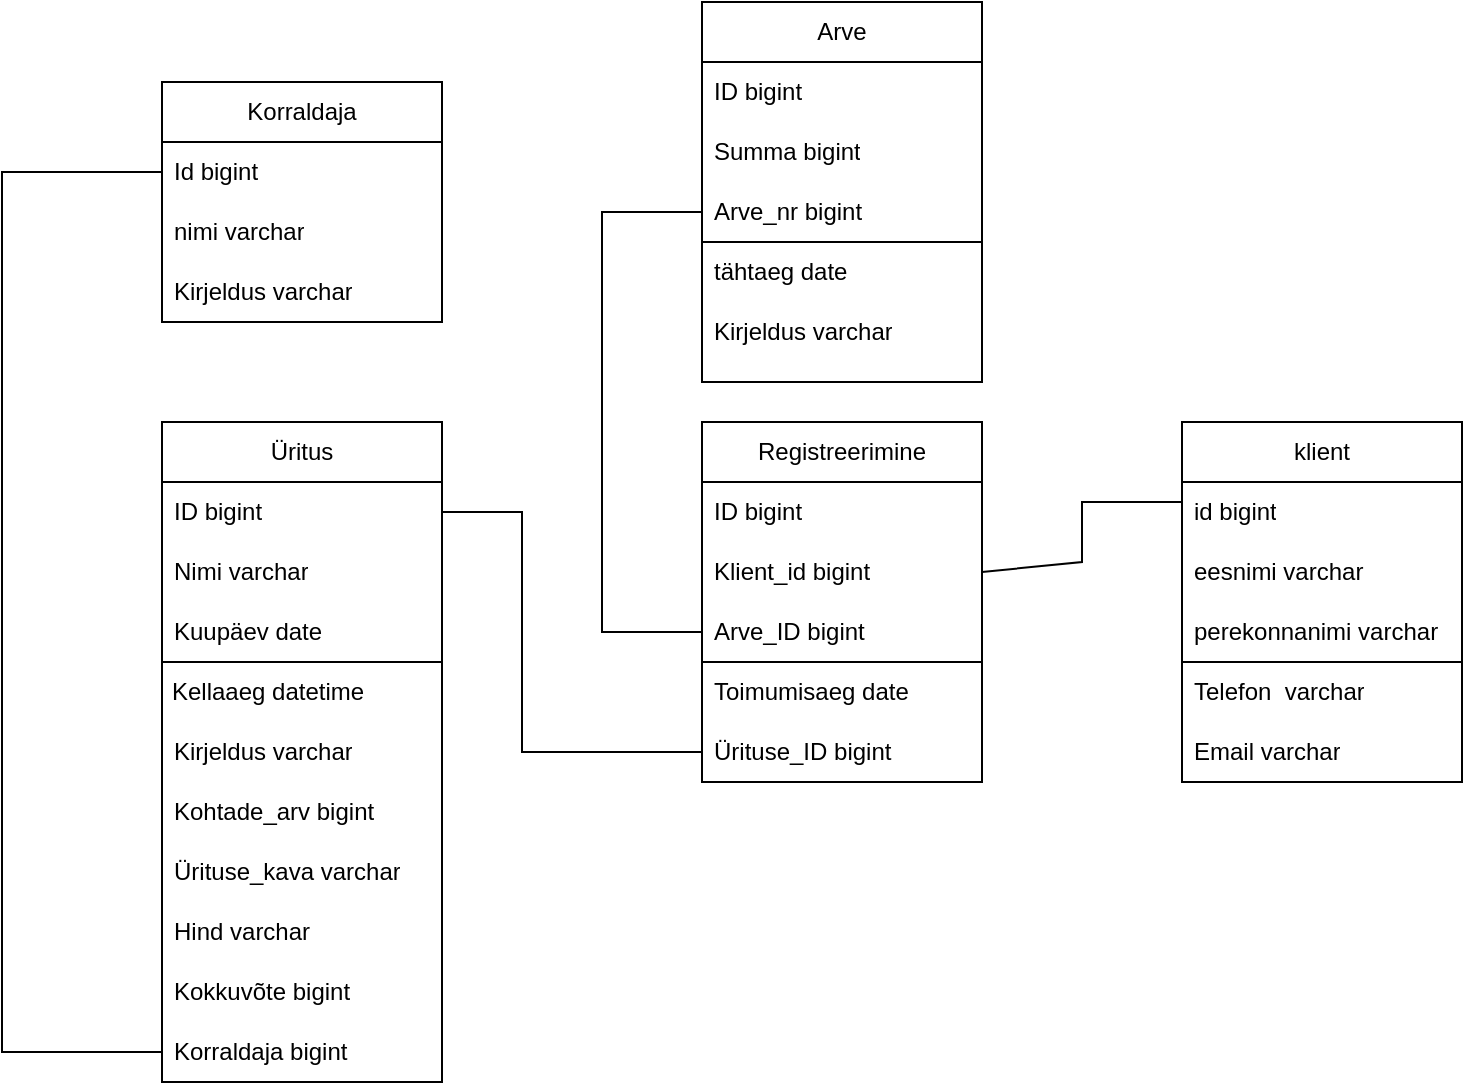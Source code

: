 <mxfile version="24.7.17">
  <diagram name="Page-1" id="F2pQVaJQLC36iJMTJkv0">
    <mxGraphModel dx="792" dy="1131" grid="1" gridSize="10" guides="1" tooltips="1" connect="1" arrows="1" fold="1" page="1" pageScale="1" pageWidth="850" pageHeight="1100" math="0" shadow="0">
      <root>
        <mxCell id="0" />
        <mxCell id="1" parent="0" />
        <mxCell id="xX7EJzKHDdbmdir9sHXA-45" value="" style="rounded=0;whiteSpace=wrap;html=1;fillColor=none;" parent="1" vertex="1">
          <mxGeometry x="450" y="160" width="140" height="70" as="geometry" />
        </mxCell>
        <mxCell id="xX7EJzKHDdbmdir9sHXA-43" value="" style="rounded=0;whiteSpace=wrap;html=1;fillColor=none;" parent="1" vertex="1">
          <mxGeometry x="690" y="370" width="140" height="60" as="geometry" />
        </mxCell>
        <mxCell id="xX7EJzKHDdbmdir9sHXA-42" value="" style="rounded=0;whiteSpace=wrap;html=1;fillColor=none;" parent="1" vertex="1">
          <mxGeometry x="450" y="370" width="140" height="60" as="geometry" />
        </mxCell>
        <mxCell id="xX7EJzKHDdbmdir9sHXA-41" value="" style="rounded=0;whiteSpace=wrap;html=1;fillColor=none;" parent="1" vertex="1">
          <mxGeometry x="180" y="370" width="140" height="210" as="geometry" />
        </mxCell>
        <mxCell id="xX7EJzKHDdbmdir9sHXA-1" value="Korraldaja" style="swimlane;fontStyle=0;childLayout=stackLayout;horizontal=1;startSize=30;horizontalStack=0;resizeParent=1;resizeParentMax=0;resizeLast=0;collapsible=1;marginBottom=0;whiteSpace=wrap;html=1;" parent="1" vertex="1">
          <mxGeometry x="180" y="80" width="140" height="120" as="geometry" />
        </mxCell>
        <mxCell id="xX7EJzKHDdbmdir9sHXA-2" value="&lt;span style=&quot;background-color: initial;&quot;&gt;Id bigint&lt;/span&gt;" style="text;strokeColor=none;fillColor=none;align=left;verticalAlign=middle;spacingLeft=4;spacingRight=4;overflow=hidden;points=[[0,0.5],[1,0.5]];portConstraint=eastwest;rotatable=0;whiteSpace=wrap;html=1;" parent="xX7EJzKHDdbmdir9sHXA-1" vertex="1">
          <mxGeometry y="30" width="140" height="30" as="geometry" />
        </mxCell>
        <mxCell id="xX7EJzKHDdbmdir9sHXA-3" value="nimi varchar" style="text;strokeColor=none;fillColor=none;align=left;verticalAlign=middle;spacingLeft=4;spacingRight=4;overflow=hidden;points=[[0,0.5],[1,0.5]];portConstraint=eastwest;rotatable=0;whiteSpace=wrap;html=1;" parent="xX7EJzKHDdbmdir9sHXA-1" vertex="1">
          <mxGeometry y="60" width="140" height="30" as="geometry" />
        </mxCell>
        <mxCell id="xX7EJzKHDdbmdir9sHXA-4" value="Kirjeldus varchar" style="text;strokeColor=none;fillColor=none;align=left;verticalAlign=middle;spacingLeft=4;spacingRight=4;overflow=hidden;points=[[0,0.5],[1,0.5]];portConstraint=eastwest;rotatable=0;whiteSpace=wrap;html=1;" parent="xX7EJzKHDdbmdir9sHXA-1" vertex="1">
          <mxGeometry y="90" width="140" height="30" as="geometry" />
        </mxCell>
        <mxCell id="xX7EJzKHDdbmdir9sHXA-5" value="Arve" style="swimlane;fontStyle=0;childLayout=stackLayout;horizontal=1;startSize=30;horizontalStack=0;resizeParent=1;resizeParentMax=0;resizeLast=0;collapsible=1;marginBottom=0;whiteSpace=wrap;html=1;" parent="1" vertex="1">
          <mxGeometry x="450" y="40" width="140" height="120" as="geometry" />
        </mxCell>
        <mxCell id="xX7EJzKHDdbmdir9sHXA-6" value="ID bigint" style="text;strokeColor=none;fillColor=none;align=left;verticalAlign=middle;spacingLeft=4;spacingRight=4;overflow=hidden;points=[[0,0.5],[1,0.5]];portConstraint=eastwest;rotatable=0;whiteSpace=wrap;html=1;" parent="xX7EJzKHDdbmdir9sHXA-5" vertex="1">
          <mxGeometry y="30" width="140" height="30" as="geometry" />
        </mxCell>
        <mxCell id="xX7EJzKHDdbmdir9sHXA-7" value="Summa bigint" style="text;strokeColor=none;fillColor=none;align=left;verticalAlign=middle;spacingLeft=4;spacingRight=4;overflow=hidden;points=[[0,0.5],[1,0.5]];portConstraint=eastwest;rotatable=0;whiteSpace=wrap;html=1;" parent="xX7EJzKHDdbmdir9sHXA-5" vertex="1">
          <mxGeometry y="60" width="140" height="30" as="geometry" />
        </mxCell>
        <mxCell id="xX7EJzKHDdbmdir9sHXA-8" value="Arve_nr bigint" style="text;strokeColor=none;fillColor=none;align=left;verticalAlign=middle;spacingLeft=4;spacingRight=4;overflow=hidden;points=[[0,0.5],[1,0.5]];portConstraint=eastwest;rotatable=0;whiteSpace=wrap;html=1;" parent="xX7EJzKHDdbmdir9sHXA-5" vertex="1">
          <mxGeometry y="90" width="140" height="30" as="geometry" />
        </mxCell>
        <mxCell id="xX7EJzKHDdbmdir9sHXA-9" value="Üritus" style="swimlane;fontStyle=0;childLayout=stackLayout;horizontal=1;startSize=30;horizontalStack=0;resizeParent=1;resizeParentMax=0;resizeLast=0;collapsible=1;marginBottom=0;whiteSpace=wrap;html=1;" parent="1" vertex="1">
          <mxGeometry x="180" y="250" width="140" height="120" as="geometry" />
        </mxCell>
        <mxCell id="xX7EJzKHDdbmdir9sHXA-10" value="ID bigint" style="text;strokeColor=none;fillColor=none;align=left;verticalAlign=middle;spacingLeft=4;spacingRight=4;overflow=hidden;points=[[0,0.5],[1,0.5]];portConstraint=eastwest;rotatable=0;whiteSpace=wrap;html=1;" parent="xX7EJzKHDdbmdir9sHXA-9" vertex="1">
          <mxGeometry y="30" width="140" height="30" as="geometry" />
        </mxCell>
        <mxCell id="xX7EJzKHDdbmdir9sHXA-11" value="Nimi varchar" style="text;strokeColor=none;fillColor=none;align=left;verticalAlign=middle;spacingLeft=4;spacingRight=4;overflow=hidden;points=[[0,0.5],[1,0.5]];portConstraint=eastwest;rotatable=0;whiteSpace=wrap;html=1;" parent="xX7EJzKHDdbmdir9sHXA-9" vertex="1">
          <mxGeometry y="60" width="140" height="30" as="geometry" />
        </mxCell>
        <mxCell id="xX7EJzKHDdbmdir9sHXA-12" value="Kuupäev date" style="text;strokeColor=none;fillColor=none;align=left;verticalAlign=middle;spacingLeft=4;spacingRight=4;overflow=hidden;points=[[0,0.5],[1,0.5]];portConstraint=eastwest;rotatable=0;whiteSpace=wrap;html=1;" parent="xX7EJzKHDdbmdir9sHXA-9" vertex="1">
          <mxGeometry y="90" width="140" height="30" as="geometry" />
        </mxCell>
        <mxCell id="xX7EJzKHDdbmdir9sHXA-13" value="Registreerimine" style="swimlane;fontStyle=0;childLayout=stackLayout;horizontal=1;startSize=30;horizontalStack=0;resizeParent=1;resizeParentMax=0;resizeLast=0;collapsible=1;marginBottom=0;whiteSpace=wrap;html=1;" parent="1" vertex="1">
          <mxGeometry x="450" y="250" width="140" height="120" as="geometry" />
        </mxCell>
        <mxCell id="xX7EJzKHDdbmdir9sHXA-14" value="ID bigint" style="text;strokeColor=none;fillColor=none;align=left;verticalAlign=middle;spacingLeft=4;spacingRight=4;overflow=hidden;points=[[0,0.5],[1,0.5]];portConstraint=eastwest;rotatable=0;whiteSpace=wrap;html=1;" parent="xX7EJzKHDdbmdir9sHXA-13" vertex="1">
          <mxGeometry y="30" width="140" height="30" as="geometry" />
        </mxCell>
        <mxCell id="xX7EJzKHDdbmdir9sHXA-15" value="Klient_id bigint" style="text;strokeColor=none;fillColor=none;align=left;verticalAlign=middle;spacingLeft=4;spacingRight=4;overflow=hidden;points=[[0,0.5],[1,0.5]];portConstraint=eastwest;rotatable=0;whiteSpace=wrap;html=1;" parent="xX7EJzKHDdbmdir9sHXA-13" vertex="1">
          <mxGeometry y="60" width="140" height="30" as="geometry" />
        </mxCell>
        <mxCell id="xX7EJzKHDdbmdir9sHXA-16" value="Arve_ID bigint&amp;nbsp;" style="text;strokeColor=none;fillColor=none;align=left;verticalAlign=middle;spacingLeft=4;spacingRight=4;overflow=hidden;points=[[0,0.5],[1,0.5]];portConstraint=eastwest;rotatable=0;whiteSpace=wrap;html=1;" parent="xX7EJzKHDdbmdir9sHXA-13" vertex="1">
          <mxGeometry y="90" width="140" height="30" as="geometry" />
        </mxCell>
        <mxCell id="xX7EJzKHDdbmdir9sHXA-17" value="klient" style="swimlane;fontStyle=0;childLayout=stackLayout;horizontal=1;startSize=30;horizontalStack=0;resizeParent=1;resizeParentMax=0;resizeLast=0;collapsible=1;marginBottom=0;whiteSpace=wrap;html=1;fillColor=none;" parent="1" vertex="1">
          <mxGeometry x="690" y="250" width="140" height="120" as="geometry" />
        </mxCell>
        <mxCell id="xX7EJzKHDdbmdir9sHXA-18" value="id bigint" style="text;strokeColor=none;fillColor=none;align=left;verticalAlign=middle;spacingLeft=4;spacingRight=4;overflow=hidden;points=[[0,0.5],[1,0.5]];portConstraint=eastwest;rotatable=0;whiteSpace=wrap;html=1;" parent="xX7EJzKHDdbmdir9sHXA-17" vertex="1">
          <mxGeometry y="30" width="140" height="30" as="geometry" />
        </mxCell>
        <mxCell id="xX7EJzKHDdbmdir9sHXA-19" value="eesnimi varchar" style="text;strokeColor=none;fillColor=none;align=left;verticalAlign=middle;spacingLeft=4;spacingRight=4;overflow=hidden;points=[[0,0.5],[1,0.5]];portConstraint=eastwest;rotatable=0;whiteSpace=wrap;html=1;" parent="xX7EJzKHDdbmdir9sHXA-17" vertex="1">
          <mxGeometry y="60" width="140" height="30" as="geometry" />
        </mxCell>
        <mxCell id="xX7EJzKHDdbmdir9sHXA-20" value="perekonnanimi varchar" style="text;strokeColor=none;fillColor=none;align=left;verticalAlign=middle;spacingLeft=4;spacingRight=4;overflow=hidden;points=[[0,0.5],[1,0.5]];portConstraint=eastwest;rotatable=0;whiteSpace=wrap;html=1;" parent="xX7EJzKHDdbmdir9sHXA-17" vertex="1">
          <mxGeometry y="90" width="140" height="30" as="geometry" />
        </mxCell>
        <mxCell id="xX7EJzKHDdbmdir9sHXA-21" value="Telefon&amp;nbsp; varchar" style="text;strokeColor=none;fillColor=none;align=left;verticalAlign=middle;spacingLeft=4;spacingRight=4;overflow=hidden;points=[[0,0.5],[1,0.5]];portConstraint=eastwest;rotatable=0;whiteSpace=wrap;html=1;" parent="1" vertex="1">
          <mxGeometry x="690" y="370" width="140" height="30" as="geometry" />
        </mxCell>
        <mxCell id="xX7EJzKHDdbmdir9sHXA-22" value="Email varchar" style="text;strokeColor=none;fillColor=none;align=left;verticalAlign=middle;spacingLeft=4;spacingRight=4;overflow=hidden;points=[[0,0.5],[1,0.5]];portConstraint=eastwest;rotatable=0;whiteSpace=wrap;html=1;" parent="1" vertex="1">
          <mxGeometry x="690" y="400" width="140" height="30" as="geometry" />
        </mxCell>
        <mxCell id="xX7EJzKHDdbmdir9sHXA-24" value="Toimumisaeg date" style="text;strokeColor=none;fillColor=none;align=left;verticalAlign=middle;spacingLeft=4;spacingRight=4;overflow=hidden;points=[[0,0.5],[1,0.5]];portConstraint=eastwest;rotatable=0;whiteSpace=wrap;html=1;" parent="1" vertex="1">
          <mxGeometry x="450" y="370" width="140" height="30" as="geometry" />
        </mxCell>
        <mxCell id="xX7EJzKHDdbmdir9sHXA-25" value="Ürituse_ID bigint" style="text;strokeColor=none;fillColor=none;align=left;verticalAlign=middle;spacingLeft=4;spacingRight=4;overflow=hidden;points=[[0,0.5],[1,0.5]];portConstraint=eastwest;rotatable=0;whiteSpace=wrap;html=1;" parent="1" vertex="1">
          <mxGeometry x="450" y="400" width="140" height="30" as="geometry" />
        </mxCell>
        <mxCell id="xX7EJzKHDdbmdir9sHXA-27" value="Kellaaeg datetime" style="text;strokeColor=none;fillColor=none;align=left;verticalAlign=middle;spacingLeft=4;spacingRight=4;overflow=hidden;points=[[0,0.5],[1,0.5]];portConstraint=eastwest;rotatable=0;whiteSpace=wrap;html=1;" parent="1" vertex="1">
          <mxGeometry x="179" y="370" width="140" height="30" as="geometry" />
        </mxCell>
        <mxCell id="xX7EJzKHDdbmdir9sHXA-28" value="Kirjeldus varchar" style="text;strokeColor=none;fillColor=none;align=left;verticalAlign=middle;spacingLeft=4;spacingRight=4;overflow=hidden;points=[[0,0.5],[1,0.5]];portConstraint=eastwest;rotatable=0;whiteSpace=wrap;html=1;" parent="1" vertex="1">
          <mxGeometry x="180" y="400" width="140" height="30" as="geometry" />
        </mxCell>
        <mxCell id="xX7EJzKHDdbmdir9sHXA-29" value="Kohtade_arv bigint" style="text;strokeColor=none;fillColor=none;align=left;verticalAlign=middle;spacingLeft=4;spacingRight=4;overflow=hidden;points=[[0,0.5],[1,0.5]];portConstraint=eastwest;rotatable=0;whiteSpace=wrap;html=1;" parent="1" vertex="1">
          <mxGeometry x="180" y="430" width="140" height="30" as="geometry" />
        </mxCell>
        <mxCell id="xX7EJzKHDdbmdir9sHXA-30" value="Ürituse_kava varchar" style="text;strokeColor=none;fillColor=none;align=left;verticalAlign=middle;spacingLeft=4;spacingRight=4;overflow=hidden;points=[[0,0.5],[1,0.5]];portConstraint=eastwest;rotatable=0;whiteSpace=wrap;html=1;" parent="1" vertex="1">
          <mxGeometry x="180" y="460" width="140" height="30" as="geometry" />
        </mxCell>
        <mxCell id="xX7EJzKHDdbmdir9sHXA-31" value="Hind varchar" style="text;strokeColor=none;fillColor=none;align=left;verticalAlign=middle;spacingLeft=4;spacingRight=4;overflow=hidden;points=[[0,0.5],[1,0.5]];portConstraint=eastwest;rotatable=0;whiteSpace=wrap;html=1;" parent="1" vertex="1">
          <mxGeometry x="180" y="490" width="140" height="30" as="geometry" />
        </mxCell>
        <mxCell id="xX7EJzKHDdbmdir9sHXA-32" value="Kokkuvõte bigint" style="text;strokeColor=none;fillColor=none;align=left;verticalAlign=middle;spacingLeft=4;spacingRight=4;overflow=hidden;points=[[0,0.5],[1,0.5]];portConstraint=eastwest;rotatable=0;whiteSpace=wrap;html=1;" parent="1" vertex="1">
          <mxGeometry x="180" y="520" width="140" height="30" as="geometry" />
        </mxCell>
        <mxCell id="xX7EJzKHDdbmdir9sHXA-33" value="Korraldaja bigint" style="text;strokeColor=none;fillColor=none;align=left;verticalAlign=middle;spacingLeft=4;spacingRight=4;overflow=hidden;points=[[0,0.5],[1,0.5]];portConstraint=eastwest;rotatable=0;whiteSpace=wrap;html=1;" parent="1" vertex="1">
          <mxGeometry x="180" y="550" width="140" height="30" as="geometry" />
        </mxCell>
        <mxCell id="xX7EJzKHDdbmdir9sHXA-34" value="tähtaeg date" style="text;strokeColor=none;fillColor=none;align=left;verticalAlign=middle;spacingLeft=4;spacingRight=4;overflow=hidden;points=[[0,0.5],[1,0.5]];portConstraint=eastwest;rotatable=0;whiteSpace=wrap;html=1;" parent="1" vertex="1">
          <mxGeometry x="450" y="160" width="140" height="30" as="geometry" />
        </mxCell>
        <mxCell id="xX7EJzKHDdbmdir9sHXA-35" value="Kirjeldus varchar" style="text;strokeColor=none;fillColor=none;align=left;verticalAlign=middle;spacingLeft=4;spacingRight=4;overflow=hidden;points=[[0,0.5],[1,0.5]];portConstraint=eastwest;rotatable=0;whiteSpace=wrap;html=1;" parent="1" vertex="1">
          <mxGeometry x="450" y="190" width="140" height="30" as="geometry" />
        </mxCell>
        <mxCell id="xX7EJzKHDdbmdir9sHXA-36" value="" style="endArrow=none;html=1;rounded=0;exitX=1;exitY=0.5;exitDx=0;exitDy=0;" parent="1" source="xX7EJzKHDdbmdir9sHXA-15" edge="1">
          <mxGeometry width="50" height="50" relative="1" as="geometry">
            <mxPoint x="640" y="340" as="sourcePoint" />
            <mxPoint x="690" y="290" as="targetPoint" />
            <Array as="points">
              <mxPoint x="640" y="320" />
              <mxPoint x="640" y="290" />
            </Array>
          </mxGeometry>
        </mxCell>
        <mxCell id="xX7EJzKHDdbmdir9sHXA-37" value="" style="endArrow=none;html=1;rounded=0;entryX=0;entryY=0.5;entryDx=0;entryDy=0;exitX=0;exitY=0.5;exitDx=0;exitDy=0;" parent="1" source="xX7EJzKHDdbmdir9sHXA-8" target="xX7EJzKHDdbmdir9sHXA-16" edge="1">
          <mxGeometry width="50" height="50" relative="1" as="geometry">
            <mxPoint x="400" y="120" as="sourcePoint" />
            <mxPoint x="420" y="300" as="targetPoint" />
            <Array as="points">
              <mxPoint x="400" y="145" />
              <mxPoint x="400" y="355" />
            </Array>
          </mxGeometry>
        </mxCell>
        <mxCell id="xX7EJzKHDdbmdir9sHXA-38" value="" style="endArrow=none;html=1;rounded=0;entryX=0;entryY=0.5;entryDx=0;entryDy=0;exitX=1;exitY=0.5;exitDx=0;exitDy=0;" parent="1" source="xX7EJzKHDdbmdir9sHXA-10" target="xX7EJzKHDdbmdir9sHXA-25" edge="1">
          <mxGeometry width="50" height="50" relative="1" as="geometry">
            <mxPoint x="360" y="300" as="sourcePoint" />
            <mxPoint x="440" y="410" as="targetPoint" />
            <Array as="points">
              <mxPoint x="360" y="295" />
              <mxPoint x="360" y="415" />
            </Array>
          </mxGeometry>
        </mxCell>
        <mxCell id="xX7EJzKHDdbmdir9sHXA-39" value="" style="endArrow=none;html=1;rounded=0;entryX=0;entryY=0.5;entryDx=0;entryDy=0;exitX=0;exitY=0.5;exitDx=0;exitDy=0;" parent="1" source="xX7EJzKHDdbmdir9sHXA-2" target="xX7EJzKHDdbmdir9sHXA-33" edge="1">
          <mxGeometry width="50" height="50" relative="1" as="geometry">
            <mxPoint x="120" y="120" as="sourcePoint" />
            <mxPoint x="110" y="530" as="targetPoint" />
            <Array as="points">
              <mxPoint x="100" y="125" />
              <mxPoint x="100" y="565" />
            </Array>
          </mxGeometry>
        </mxCell>
      </root>
    </mxGraphModel>
  </diagram>
</mxfile>
